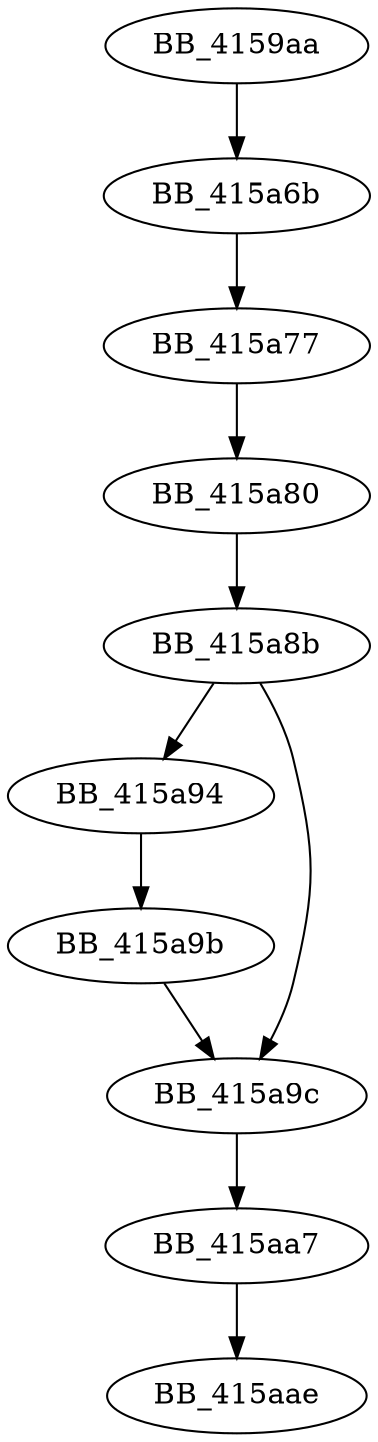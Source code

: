 DiGraph ___report_gsfailure{
BB_4159aa->BB_415a6b
BB_415a6b->BB_415a77
BB_415a77->BB_415a80
BB_415a80->BB_415a8b
BB_415a8b->BB_415a94
BB_415a8b->BB_415a9c
BB_415a94->BB_415a9b
BB_415a9b->BB_415a9c
BB_415a9c->BB_415aa7
BB_415aa7->BB_415aae
}
